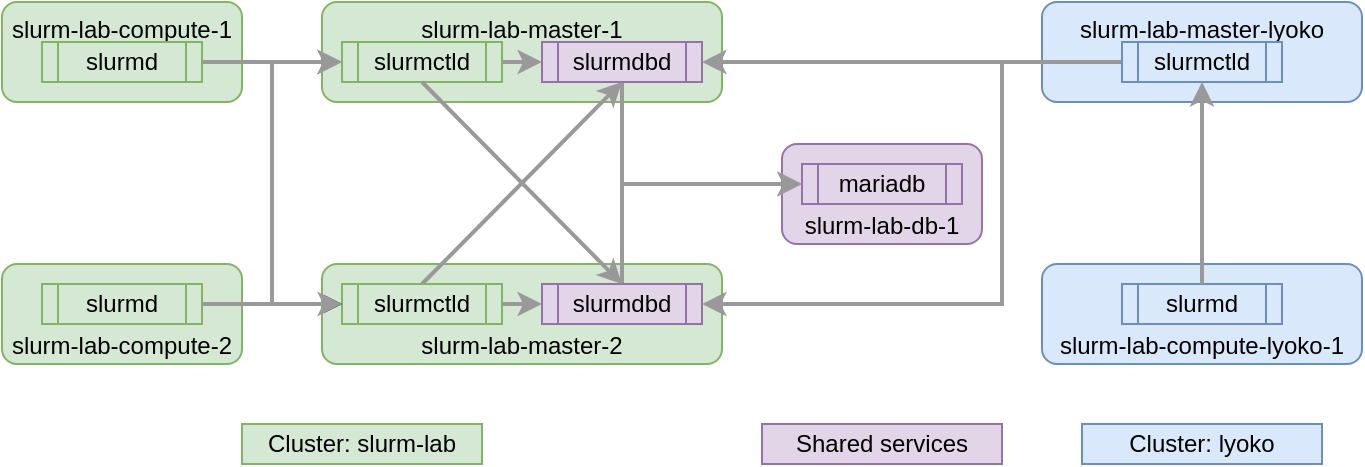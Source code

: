 <mxfile version="22.1.2" type="device">
  <diagram name="Page-1" id="CfDfnTgOocIoaUoPJ3iu">
    <mxGraphModel dx="970" dy="743" grid="1" gridSize="10" guides="1" tooltips="1" connect="1" arrows="1" fold="1" page="1" pageScale="1" pageWidth="1169" pageHeight="827" math="0" shadow="0">
      <root>
        <mxCell id="0" />
        <mxCell id="1" parent="0" />
        <mxCell id="bDw_OEzSAqzrF2mlJKst-2" value="slurm-lab-db-1" style="rounded=1;whiteSpace=wrap;html=1;verticalAlign=bottom;fillColor=#e1d5e7;strokeColor=#9673a6;" parent="1" vertex="1">
          <mxGeometry x="590" y="380" width="100" height="50" as="geometry" />
        </mxCell>
        <mxCell id="bDw_OEzSAqzrF2mlJKst-3" value="mariadb" style="shape=process;whiteSpace=wrap;html=1;backgroundOutline=1;fillColor=#e1d5e7;strokeColor=#9673a6;" parent="1" vertex="1">
          <mxGeometry x="600" y="390" width="80" height="20" as="geometry" />
        </mxCell>
        <mxCell id="bDw_OEzSAqzrF2mlJKst-9" value="slurm-lab-master-1" style="rounded=1;whiteSpace=wrap;html=1;verticalAlign=top;fillColor=#d5e8d4;strokeColor=#82b366;" parent="1" vertex="1">
          <mxGeometry x="360" y="309" width="200" height="50" as="geometry" />
        </mxCell>
        <mxCell id="bDw_OEzSAqzrF2mlJKst-18" style="edgeStyle=orthogonalEdgeStyle;rounded=0;orthogonalLoop=1;jettySize=auto;html=1;exitX=1;exitY=0.5;exitDx=0;exitDy=0;entryX=0;entryY=0.5;entryDx=0;entryDy=0;strokeWidth=2;strokeColor=#999999;" parent="1" source="bDw_OEzSAqzrF2mlJKst-10" target="bDw_OEzSAqzrF2mlJKst-11" edge="1">
          <mxGeometry relative="1" as="geometry" />
        </mxCell>
        <mxCell id="bDw_OEzSAqzrF2mlJKst-10" value="slurmctld" style="shape=process;whiteSpace=wrap;html=1;backgroundOutline=1;fillColor=#d5e8d4;strokeColor=#82b366;" parent="1" vertex="1">
          <mxGeometry x="370" y="329" width="80" height="20" as="geometry" />
        </mxCell>
        <mxCell id="bDw_OEzSAqzrF2mlJKst-57" style="edgeStyle=orthogonalEdgeStyle;rounded=0;orthogonalLoop=1;jettySize=auto;html=1;exitX=0.5;exitY=1;exitDx=0;exitDy=0;entryX=0;entryY=0.5;entryDx=0;entryDy=0;strokeWidth=2;strokeColor=#999999;" parent="1" source="bDw_OEzSAqzrF2mlJKst-11" target="bDw_OEzSAqzrF2mlJKst-3" edge="1">
          <mxGeometry relative="1" as="geometry" />
        </mxCell>
        <mxCell id="bDw_OEzSAqzrF2mlJKst-11" value="slurmdbd" style="shape=process;whiteSpace=wrap;html=1;backgroundOutline=1;fillColor=#e1d5e7;strokeColor=#9673a6;" parent="1" vertex="1">
          <mxGeometry x="470" y="329" width="80" height="20" as="geometry" />
        </mxCell>
        <mxCell id="bDw_OEzSAqzrF2mlJKst-14" value="slurm-lab-master-2" style="rounded=1;whiteSpace=wrap;html=1;verticalAlign=bottom;fillColor=#d5e8d4;strokeColor=#82b366;" parent="1" vertex="1">
          <mxGeometry x="360" y="440" width="200" height="50" as="geometry" />
        </mxCell>
        <mxCell id="bDw_OEzSAqzrF2mlJKst-19" style="edgeStyle=orthogonalEdgeStyle;rounded=0;orthogonalLoop=1;jettySize=auto;html=1;exitX=1;exitY=0.5;exitDx=0;exitDy=0;entryX=0;entryY=0.5;entryDx=0;entryDy=0;strokeWidth=2;strokeColor=#999999;" parent="1" source="bDw_OEzSAqzrF2mlJKst-15" target="bDw_OEzSAqzrF2mlJKst-16" edge="1">
          <mxGeometry relative="1" as="geometry" />
        </mxCell>
        <mxCell id="bDw_OEzSAqzrF2mlJKst-20" style="rounded=0;orthogonalLoop=1;jettySize=auto;html=1;exitX=0.5;exitY=0;exitDx=0;exitDy=0;entryX=0.5;entryY=1;entryDx=0;entryDy=0;strokeWidth=2;strokeColor=#999999;" parent="1" source="bDw_OEzSAqzrF2mlJKst-15" target="bDw_OEzSAqzrF2mlJKst-11" edge="1">
          <mxGeometry relative="1" as="geometry" />
        </mxCell>
        <mxCell id="bDw_OEzSAqzrF2mlJKst-15" value="slurmctld" style="shape=process;whiteSpace=wrap;html=1;backgroundOutline=1;fillColor=#d5e8d4;strokeColor=#82b366;" parent="1" vertex="1">
          <mxGeometry x="370" y="450" width="80" height="20" as="geometry" />
        </mxCell>
        <mxCell id="bDw_OEzSAqzrF2mlJKst-58" style="edgeStyle=orthogonalEdgeStyle;rounded=0;orthogonalLoop=1;jettySize=auto;html=1;exitX=0.5;exitY=0;exitDx=0;exitDy=0;entryX=0;entryY=0.5;entryDx=0;entryDy=0;strokeWidth=2;strokeColor=#999999;" parent="1" source="bDw_OEzSAqzrF2mlJKst-16" target="bDw_OEzSAqzrF2mlJKst-3" edge="1">
          <mxGeometry relative="1" as="geometry" />
        </mxCell>
        <mxCell id="bDw_OEzSAqzrF2mlJKst-16" value="slurmdbd" style="shape=process;whiteSpace=wrap;html=1;backgroundOutline=1;fillColor=#e1d5e7;strokeColor=#9673a6;" parent="1" vertex="1">
          <mxGeometry x="470" y="450" width="80" height="20" as="geometry" />
        </mxCell>
        <mxCell id="bDw_OEzSAqzrF2mlJKst-17" style="rounded=0;orthogonalLoop=1;jettySize=auto;html=1;exitX=0.5;exitY=1;exitDx=0;exitDy=0;entryX=0.5;entryY=0;entryDx=0;entryDy=0;strokeWidth=2;strokeColor=#999999;" parent="1" source="bDw_OEzSAqzrF2mlJKst-10" target="bDw_OEzSAqzrF2mlJKst-16" edge="1">
          <mxGeometry relative="1" as="geometry" />
        </mxCell>
        <mxCell id="bDw_OEzSAqzrF2mlJKst-37" value="slurm-lab-compute-lyoko-1" style="rounded=1;whiteSpace=wrap;html=1;verticalAlign=bottom;fillColor=#dae8fc;strokeColor=#6c8ebf;" parent="1" vertex="1">
          <mxGeometry x="720" y="440" width="160" height="50" as="geometry" />
        </mxCell>
        <mxCell id="bDw_OEzSAqzrF2mlJKst-38" value="slurmd" style="shape=process;whiteSpace=wrap;html=1;backgroundOutline=1;fillColor=#dae8fc;strokeColor=#6c8ebf;" parent="1" vertex="1">
          <mxGeometry x="760" y="450" width="80" height="20" as="geometry" />
        </mxCell>
        <mxCell id="bDw_OEzSAqzrF2mlJKst-42" value="slurm-lab-master-lyoko" style="rounded=1;whiteSpace=wrap;html=1;verticalAlign=top;fillColor=#dae8fc;strokeColor=#6c8ebf;" parent="1" vertex="1">
          <mxGeometry x="720" y="309" width="160" height="50" as="geometry" />
        </mxCell>
        <mxCell id="bDw_OEzSAqzrF2mlJKst-46" style="edgeStyle=orthogonalEdgeStyle;rounded=0;orthogonalLoop=1;jettySize=auto;html=1;exitX=0;exitY=0.5;exitDx=0;exitDy=0;entryX=1;entryY=0.5;entryDx=0;entryDy=0;strokeWidth=2;strokeColor=#999999;" parent="1" source="bDw_OEzSAqzrF2mlJKst-44" target="bDw_OEzSAqzrF2mlJKst-11" edge="1">
          <mxGeometry relative="1" as="geometry" />
        </mxCell>
        <mxCell id="bDw_OEzSAqzrF2mlJKst-47" style="edgeStyle=orthogonalEdgeStyle;rounded=0;orthogonalLoop=1;jettySize=auto;html=1;exitX=0;exitY=0.5;exitDx=0;exitDy=0;entryX=1;entryY=0.5;entryDx=0;entryDy=0;strokeWidth=2;strokeColor=#999999;" parent="1" source="bDw_OEzSAqzrF2mlJKst-44" target="bDw_OEzSAqzrF2mlJKst-16" edge="1">
          <mxGeometry relative="1" as="geometry">
            <Array as="points">
              <mxPoint x="700" y="339" />
              <mxPoint x="700" y="460" />
            </Array>
          </mxGeometry>
        </mxCell>
        <mxCell id="bDw_OEzSAqzrF2mlJKst-44" value="slurmctld" style="shape=process;whiteSpace=wrap;html=1;backgroundOutline=1;fillColor=#dae8fc;strokeColor=#6c8ebf;" parent="1" vertex="1">
          <mxGeometry x="760" y="329" width="80" height="20" as="geometry" />
        </mxCell>
        <mxCell id="bDw_OEzSAqzrF2mlJKst-48" style="edgeStyle=orthogonalEdgeStyle;rounded=0;orthogonalLoop=1;jettySize=auto;html=1;exitX=0.5;exitY=0;exitDx=0;exitDy=0;entryX=0.5;entryY=1;entryDx=0;entryDy=0;strokeWidth=2;strokeColor=#999999;" parent="1" source="bDw_OEzSAqzrF2mlJKst-38" target="bDw_OEzSAqzrF2mlJKst-44" edge="1">
          <mxGeometry relative="1" as="geometry" />
        </mxCell>
        <mxCell id="bDw_OEzSAqzrF2mlJKst-49" value="slurm-lab-compute-2" style="rounded=1;whiteSpace=wrap;html=1;verticalAlign=bottom;fillColor=#d5e8d4;strokeColor=#82b366;" parent="1" vertex="1">
          <mxGeometry x="200" y="440" width="120" height="50" as="geometry" />
        </mxCell>
        <mxCell id="bDw_OEzSAqzrF2mlJKst-54" style="edgeStyle=orthogonalEdgeStyle;rounded=0;orthogonalLoop=1;jettySize=auto;html=1;exitX=1;exitY=0.5;exitDx=0;exitDy=0;entryX=0;entryY=0.5;entryDx=0;entryDy=0;" parent="1" source="bDw_OEzSAqzrF2mlJKst-50" target="bDw_OEzSAqzrF2mlJKst-15" edge="1">
          <mxGeometry relative="1" as="geometry" />
        </mxCell>
        <mxCell id="bDw_OEzSAqzrF2mlJKst-55" style="edgeStyle=orthogonalEdgeStyle;rounded=0;orthogonalLoop=1;jettySize=auto;html=1;exitX=1;exitY=0.5;exitDx=0;exitDy=0;entryX=0;entryY=0.5;entryDx=0;entryDy=0;strokeWidth=2;strokeColor=#999999;" parent="1" source="bDw_OEzSAqzrF2mlJKst-50" target="bDw_OEzSAqzrF2mlJKst-10" edge="1">
          <mxGeometry relative="1" as="geometry" />
        </mxCell>
        <mxCell id="bDw_OEzSAqzrF2mlJKst-50" value="slurmd" style="shape=process;whiteSpace=wrap;html=1;backgroundOutline=1;fillColor=#d5e8d4;strokeColor=#82b366;" parent="1" vertex="1">
          <mxGeometry x="220" y="450" width="80" height="20" as="geometry" />
        </mxCell>
        <mxCell id="bDw_OEzSAqzrF2mlJKst-51" value="slurm-lab-compute-1" style="rounded=1;whiteSpace=wrap;html=1;verticalAlign=top;fillColor=#d5e8d4;strokeColor=#82b366;" parent="1" vertex="1">
          <mxGeometry x="200" y="309" width="120" height="50" as="geometry" />
        </mxCell>
        <mxCell id="bDw_OEzSAqzrF2mlJKst-53" style="edgeStyle=orthogonalEdgeStyle;rounded=0;orthogonalLoop=1;jettySize=auto;html=1;exitX=1;exitY=0.5;exitDx=0;exitDy=0;entryX=0;entryY=0.5;entryDx=0;entryDy=0;strokeWidth=2;strokeColor=#999999;" parent="1" source="bDw_OEzSAqzrF2mlJKst-52" target="bDw_OEzSAqzrF2mlJKst-10" edge="1">
          <mxGeometry relative="1" as="geometry" />
        </mxCell>
        <mxCell id="bDw_OEzSAqzrF2mlJKst-56" style="edgeStyle=orthogonalEdgeStyle;rounded=0;orthogonalLoop=1;jettySize=auto;html=1;exitX=1;exitY=0.5;exitDx=0;exitDy=0;entryX=0;entryY=0.5;entryDx=0;entryDy=0;strokeWidth=2;strokeColor=#999999;" parent="1" source="bDw_OEzSAqzrF2mlJKst-52" target="bDw_OEzSAqzrF2mlJKst-15" edge="1">
          <mxGeometry relative="1" as="geometry" />
        </mxCell>
        <mxCell id="bDw_OEzSAqzrF2mlJKst-52" value="slurmd" style="shape=process;whiteSpace=wrap;html=1;backgroundOutline=1;fillColor=#d5e8d4;strokeColor=#82b366;" parent="1" vertex="1">
          <mxGeometry x="220" y="329" width="80" height="20" as="geometry" />
        </mxCell>
        <mxCell id="bDw_OEzSAqzrF2mlJKst-59" value="Cluster: slurm-lab" style="rounded=0;whiteSpace=wrap;html=1;fillColor=#d5e8d4;strokeColor=#82b366;" parent="1" vertex="1">
          <mxGeometry x="320" y="520" width="120" height="20" as="geometry" />
        </mxCell>
        <mxCell id="bDw_OEzSAqzrF2mlJKst-60" value="Cluster: lyoko" style="rounded=0;whiteSpace=wrap;html=1;fillColor=#dae8fc;strokeColor=#6c8ebf;" parent="1" vertex="1">
          <mxGeometry x="740" y="520" width="120" height="20" as="geometry" />
        </mxCell>
        <mxCell id="bDw_OEzSAqzrF2mlJKst-61" value="Shared services" style="rounded=0;whiteSpace=wrap;html=1;fillColor=#e1d5e7;strokeColor=#9673a6;" parent="1" vertex="1">
          <mxGeometry x="580" y="520" width="120" height="20" as="geometry" />
        </mxCell>
      </root>
    </mxGraphModel>
  </diagram>
</mxfile>
